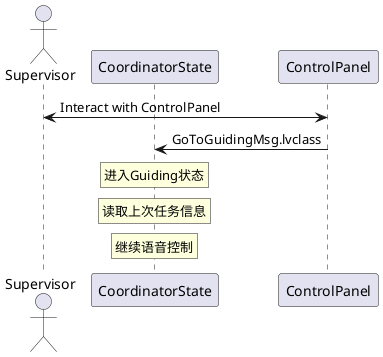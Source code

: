 @startuml
actor Supervisor
participant CoordinatorState
participant ControlPanel
Supervisor <-> ControlPanel : Interact with ControlPanel
ControlPanel -> CoordinatorState : GoToGuidingMsg.lvclass
rnote over CoordinatorState : 进入Guiding状态
rnote over CoordinatorState : 读取上次任务信息
rnote over CoordinatorState : 继续语音控制
@enduml